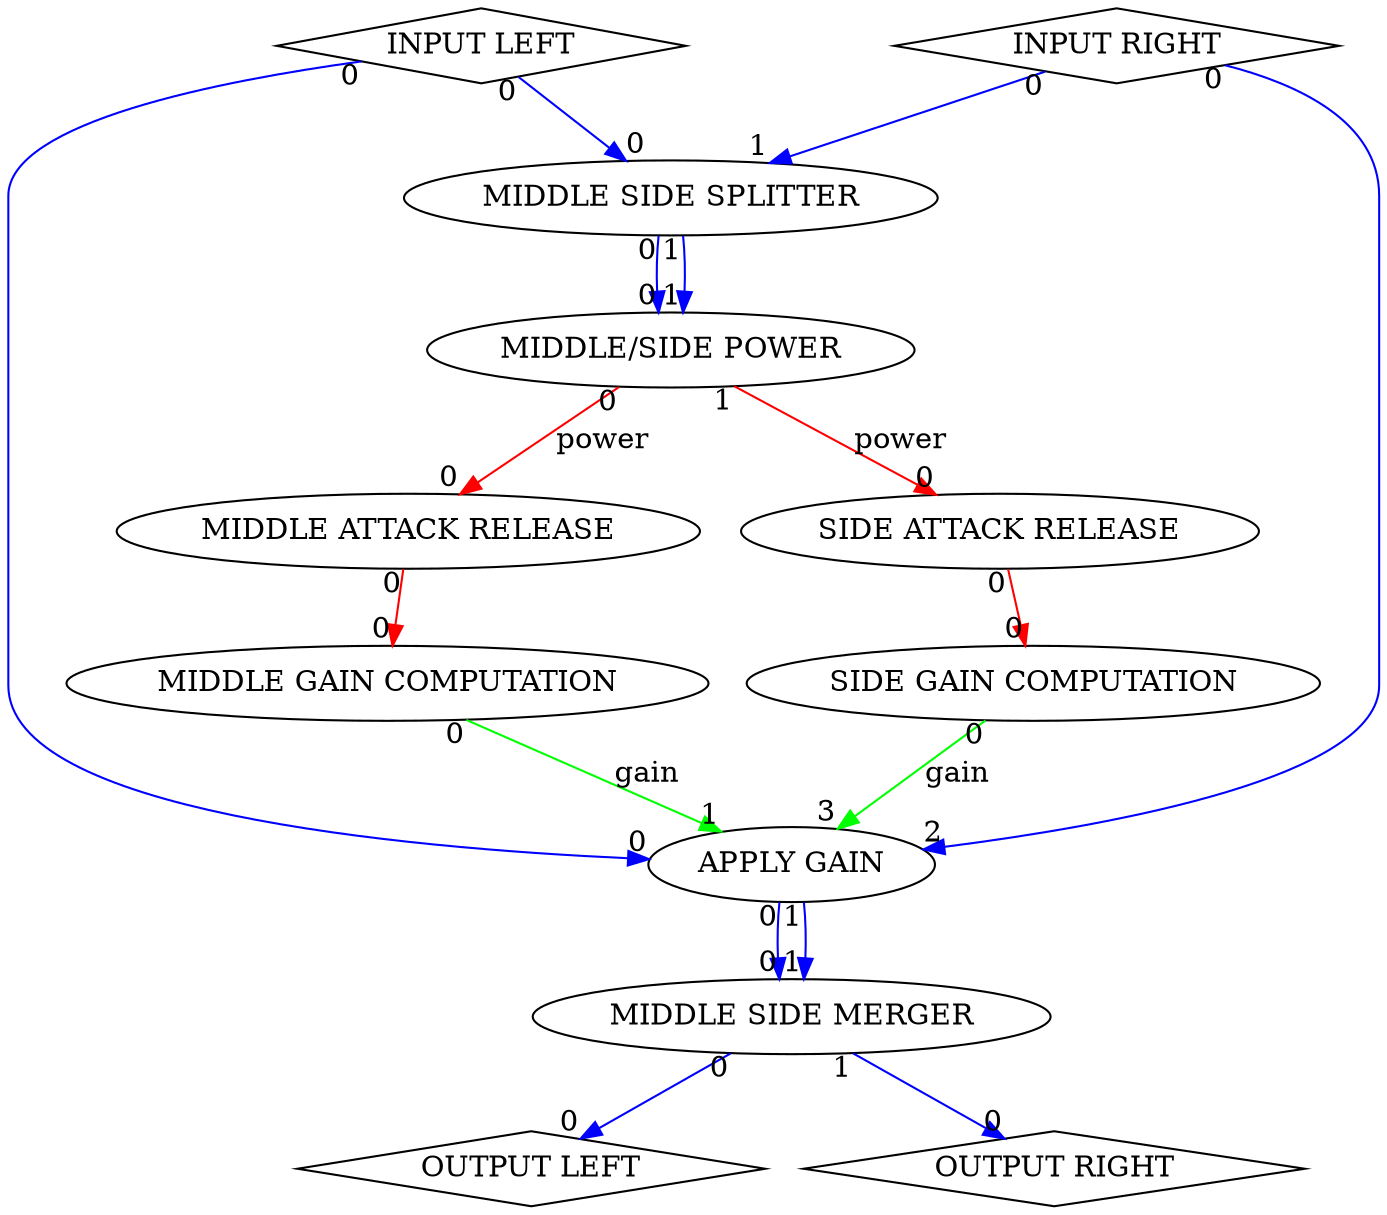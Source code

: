 digraph stereo_compressor {

{ node [shape=diamond]
"INPUT LEFT" "INPUT RIGHT" "OUTPUT LEFT" "OUTPUT RIGHT"
}

"INPUT LEFT" -> "MIDDLE SIDE SPLITTER" [taillabel="0" headlabel="0" color="blue"];
"INPUT RIGHT" -> "MIDDLE SIDE SPLITTER" [taillabel="0" headlabel="1" color="blue"];
"MIDDLE SIDE SPLITTER" -> "MIDDLE/SIDE POWER" [taillabel="0" headlabel="0" color="blue"];
"MIDDLE SIDE SPLITTER" -> "MIDDLE/SIDE POWER" [taillabel="1" headlabel="1" color="blue"];

"MIDDLE/SIDE POWER" -> "MIDDLE ATTACK RELEASE" [taillabel="0" headlabel="0" label="power" color="red"];
"MIDDLE/SIDE POWER" -> "SIDE ATTACK RELEASE" [taillabel="1" headlabel="0" label="power" color="red"];

"MIDDLE ATTACK RELEASE" -> "MIDDLE GAIN COMPUTATION" [taillabel="0" headlabel="0" color="red"];
"SIDE ATTACK RELEASE" -> "SIDE GAIN COMPUTATION" [taillabel="0" headlabel="0" color="red"];

"INPUT LEFT" -> "APPLY GAIN" [taillabel="0" headlabel="0" color="blue"];
"MIDDLE GAIN COMPUTATION" -> "APPLY GAIN" [taillabel="0" headlabel="1" label="gain" color="green"];
"INPUT RIGHT" -> "APPLY GAIN" [taillabel="0" headlabel="2" color="blue"];
"SIDE GAIN COMPUTATION" -> "APPLY GAIN" [taillabel="0" headlabel="3" label="gain" color="green"];

"APPLY GAIN" -> "MIDDLE SIDE MERGER" [taillabel="0" headlabel="0" color="blue"];
"APPLY GAIN" -> "MIDDLE SIDE MERGER" [taillabel="1" headlabel="1" color="blue"];

"MIDDLE SIDE MERGER" -> "OUTPUT LEFT" [taillabel="0" headlabel="0" color="blue"];
"MIDDLE SIDE MERGER" -> "OUTPUT RIGHT" [taillabel="1" headlabel="0" color="blue"];

}
